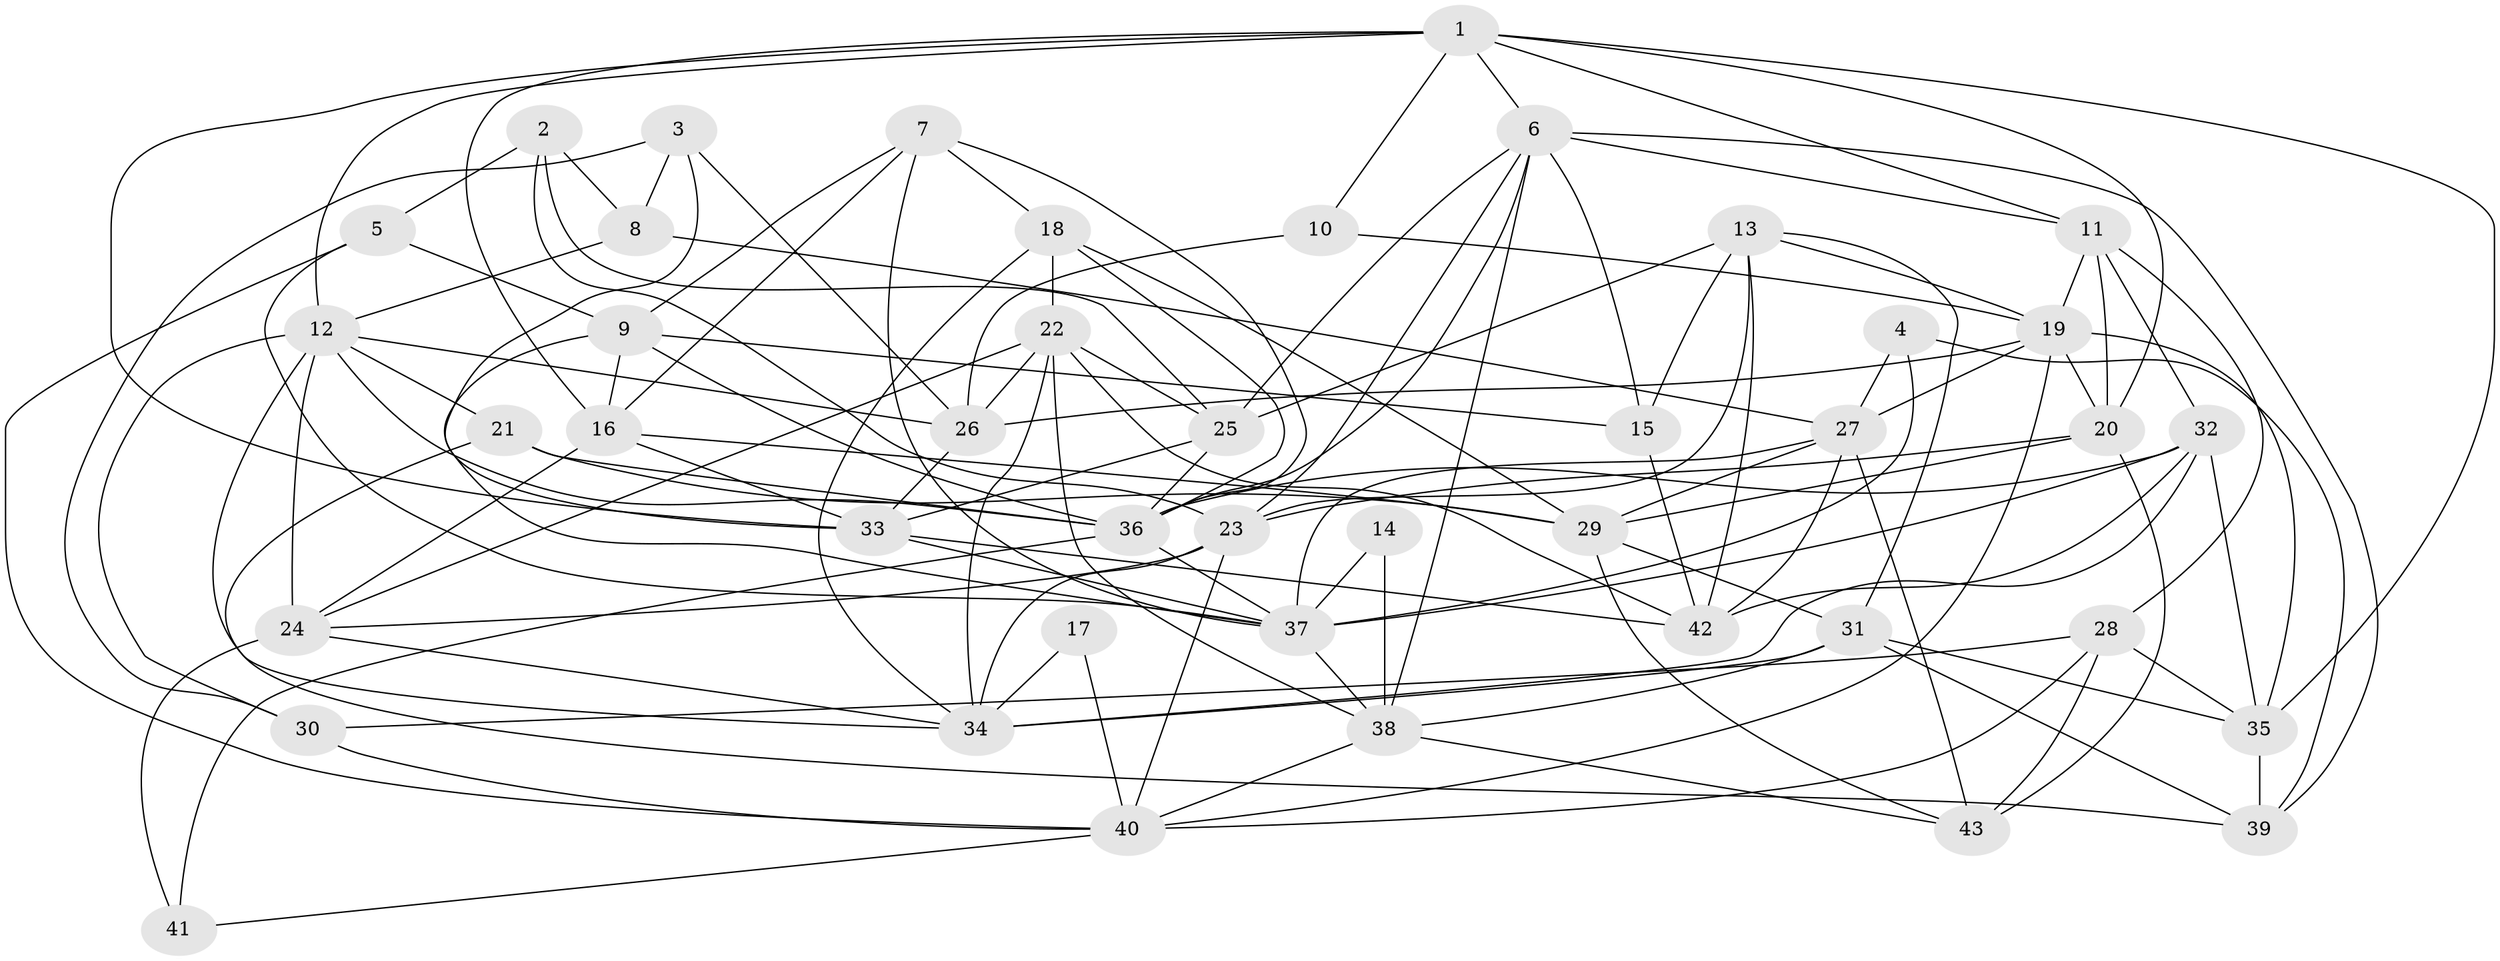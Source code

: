 // original degree distribution, {3: 0.24705882352941178, 6: 0.058823529411764705, 4: 0.29411764705882354, 2: 0.12941176470588237, 5: 0.21176470588235294, 7: 0.058823529411764705}
// Generated by graph-tools (version 1.1) at 2025/50/03/09/25 03:50:05]
// undirected, 43 vertices, 124 edges
graph export_dot {
graph [start="1"]
  node [color=gray90,style=filled];
  1;
  2;
  3;
  4;
  5;
  6;
  7;
  8;
  9;
  10;
  11;
  12;
  13;
  14;
  15;
  16;
  17;
  18;
  19;
  20;
  21;
  22;
  23;
  24;
  25;
  26;
  27;
  28;
  29;
  30;
  31;
  32;
  33;
  34;
  35;
  36;
  37;
  38;
  39;
  40;
  41;
  42;
  43;
  1 -- 6 [weight=1.0];
  1 -- 10 [weight=1.0];
  1 -- 11 [weight=1.0];
  1 -- 12 [weight=1.0];
  1 -- 16 [weight=1.0];
  1 -- 20 [weight=1.0];
  1 -- 33 [weight=1.0];
  1 -- 35 [weight=1.0];
  2 -- 5 [weight=1.0];
  2 -- 8 [weight=1.0];
  2 -- 23 [weight=1.0];
  2 -- 25 [weight=1.0];
  3 -- 8 [weight=1.0];
  3 -- 26 [weight=1.0];
  3 -- 30 [weight=1.0];
  3 -- 33 [weight=1.0];
  4 -- 27 [weight=1.0];
  4 -- 37 [weight=1.0];
  4 -- 39 [weight=1.0];
  5 -- 9 [weight=1.0];
  5 -- 37 [weight=1.0];
  5 -- 40 [weight=1.0];
  6 -- 11 [weight=1.0];
  6 -- 15 [weight=1.0];
  6 -- 23 [weight=1.0];
  6 -- 25 [weight=1.0];
  6 -- 36 [weight=1.0];
  6 -- 38 [weight=1.0];
  6 -- 39 [weight=1.0];
  7 -- 9 [weight=1.0];
  7 -- 16 [weight=1.0];
  7 -- 18 [weight=1.0];
  7 -- 36 [weight=1.0];
  7 -- 37 [weight=1.0];
  8 -- 12 [weight=1.0];
  8 -- 27 [weight=1.0];
  9 -- 15 [weight=1.0];
  9 -- 16 [weight=1.0];
  9 -- 36 [weight=1.0];
  9 -- 37 [weight=1.0];
  10 -- 19 [weight=1.0];
  10 -- 26 [weight=1.0];
  11 -- 19 [weight=1.0];
  11 -- 20 [weight=1.0];
  11 -- 28 [weight=1.0];
  11 -- 32 [weight=1.0];
  12 -- 21 [weight=1.0];
  12 -- 24 [weight=1.0];
  12 -- 26 [weight=1.0];
  12 -- 30 [weight=1.0];
  12 -- 34 [weight=1.0];
  12 -- 36 [weight=1.0];
  13 -- 15 [weight=1.0];
  13 -- 19 [weight=1.0];
  13 -- 23 [weight=1.0];
  13 -- 25 [weight=1.0];
  13 -- 31 [weight=1.0];
  13 -- 42 [weight=1.0];
  14 -- 37 [weight=1.0];
  14 -- 38 [weight=1.0];
  15 -- 42 [weight=1.0];
  16 -- 24 [weight=1.0];
  16 -- 29 [weight=1.0];
  16 -- 33 [weight=1.0];
  17 -- 34 [weight=1.0];
  17 -- 40 [weight=1.0];
  18 -- 22 [weight=1.0];
  18 -- 29 [weight=1.0];
  18 -- 34 [weight=1.0];
  18 -- 36 [weight=1.0];
  19 -- 20 [weight=1.0];
  19 -- 26 [weight=1.0];
  19 -- 27 [weight=1.0];
  19 -- 35 [weight=1.0];
  19 -- 40 [weight=1.0];
  20 -- 23 [weight=1.0];
  20 -- 29 [weight=1.0];
  20 -- 43 [weight=1.0];
  21 -- 29 [weight=1.0];
  21 -- 36 [weight=1.0];
  21 -- 39 [weight=1.0];
  22 -- 24 [weight=1.0];
  22 -- 25 [weight=1.0];
  22 -- 26 [weight=1.0];
  22 -- 34 [weight=1.0];
  22 -- 38 [weight=1.0];
  22 -- 42 [weight=1.0];
  23 -- 24 [weight=1.0];
  23 -- 34 [weight=1.0];
  23 -- 40 [weight=1.0];
  24 -- 34 [weight=1.0];
  24 -- 41 [weight=1.0];
  25 -- 33 [weight=1.0];
  25 -- 36 [weight=1.0];
  26 -- 33 [weight=1.0];
  27 -- 29 [weight=1.0];
  27 -- 37 [weight=1.0];
  27 -- 42 [weight=1.0];
  27 -- 43 [weight=1.0];
  28 -- 30 [weight=1.0];
  28 -- 35 [weight=1.0];
  28 -- 40 [weight=1.0];
  28 -- 43 [weight=1.0];
  29 -- 31 [weight=1.0];
  29 -- 43 [weight=1.0];
  30 -- 40 [weight=1.0];
  31 -- 34 [weight=1.0];
  31 -- 35 [weight=1.0];
  31 -- 38 [weight=1.0];
  31 -- 39 [weight=1.0];
  32 -- 34 [weight=1.0];
  32 -- 35 [weight=1.0];
  32 -- 36 [weight=1.0];
  32 -- 37 [weight=1.0];
  32 -- 42 [weight=1.0];
  33 -- 37 [weight=1.0];
  33 -- 42 [weight=1.0];
  35 -- 39 [weight=1.0];
  36 -- 37 [weight=1.0];
  36 -- 41 [weight=1.0];
  37 -- 38 [weight=1.0];
  38 -- 40 [weight=1.0];
  38 -- 43 [weight=1.0];
  40 -- 41 [weight=1.0];
}

